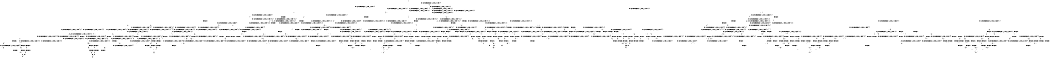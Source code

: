 digraph BCG {
size = "7, 10.5";
center = TRUE;
node [shape = circle];
0 [peripheries = 2];
0 -> 1 [label = "EX !0 !ATOMIC_EXCH_BRANCH (1, +1, TRUE, +0, 2, TRUE) !{}"];
0 -> 2 [label = "EX !2 !ATOMIC_EXCH_BRANCH (1, +0, TRUE, +0, 3, TRUE) !{}"];
0 -> 3 [label = "EX !1 !ATOMIC_EXCH_BRANCH (1, +0, TRUE, +0, 1, TRUE) !{}"];
1 -> 4 [label = "EX !2 !ATOMIC_EXCH_BRANCH (1, +0, TRUE, +0, 3, FALSE) !{0}"];
1 -> 5 [label = "EX !1 !ATOMIC_EXCH_BRANCH (1, +0, TRUE, +0, 1, FALSE) !{0}"];
1 -> 6 [label = "TERMINATE !0"];
2 -> 7 [label = "EX !0 !ATOMIC_EXCH_BRANCH (1, +1, TRUE, +0, 2, TRUE) !{0, 1, 2}"];
2 -> 8 [label = "EX !1 !ATOMIC_EXCH_BRANCH (1, +0, TRUE, +0, 1, TRUE) !{0, 1, 2}"];
2 -> 9 [label = "TERMINATE !2"];
2 -> 10 [label = "EX !0 !ATOMIC_EXCH_BRANCH (1, +1, TRUE, +0, 2, TRUE) !{0, 1, 2}"];
3 -> 11 [label = "EX !1 !ATOMIC_EXCH_BRANCH (1, +0, TRUE, +0, 1, TRUE) !{0, 1}"];
3 -> 12 [label = "EX !0 !ATOMIC_EXCH_BRANCH (1, +1, TRUE, +0, 2, TRUE) !{0, 1}"];
3 -> 13 [label = "EX !2 !ATOMIC_EXCH_BRANCH (1, +0, TRUE, +0, 3, TRUE) !{0, 1}"];
3 -> 14 [label = "EX !0 !ATOMIC_EXCH_BRANCH (1, +1, TRUE, +0, 2, TRUE) !{0, 1}"];
4 -> 7 [label = "EX !2 !ATOMIC_EXCH_BRANCH (1, +1, TRUE, +0, 3, TRUE) !{0, 1, 2}"];
4 -> 15 [label = "EX !1 !ATOMIC_EXCH_BRANCH (1, +0, TRUE, +0, 1, TRUE) !{0, 1, 2}"];
4 -> 16 [label = "TERMINATE !0"];
5 -> 17 [label = "EX !2 !ATOMIC_EXCH_BRANCH (1, +0, TRUE, +0, 3, TRUE) !{0, 1}"];
5 -> 18 [label = "TERMINATE !0"];
5 -> 19 [label = "TERMINATE !1"];
6 -> 20 [label = "EX !2 !ATOMIC_EXCH_BRANCH (1, +0, TRUE, +0, 3, FALSE) !{}"];
6 -> 21 [label = "EX !1 !ATOMIC_EXCH_BRANCH (1, +0, TRUE, +0, 1, FALSE) !{}"];
7 -> 22 [label = "EX !1 !ATOMIC_EXCH_BRANCH (1, +0, TRUE, +0, 1, FALSE) !{0, 1, 2}"];
7 -> 23 [label = "TERMINATE !0"];
7 -> 24 [label = "TERMINATE !2"];
8 -> 8 [label = "EX !1 !ATOMIC_EXCH_BRANCH (1, +0, TRUE, +0, 1, TRUE) !{0, 1, 2}"];
8 -> 25 [label = "EX !0 !ATOMIC_EXCH_BRANCH (1, +1, TRUE, +0, 2, TRUE) !{0, 1, 2}"];
8 -> 26 [label = "TERMINATE !2"];
8 -> 27 [label = "EX !0 !ATOMIC_EXCH_BRANCH (1, +1, TRUE, +0, 2, TRUE) !{0, 1, 2}"];
9 -> 28 [label = "EX !0 !ATOMIC_EXCH_BRANCH (1, +1, TRUE, +0, 2, TRUE) !{0, 1}"];
9 -> 29 [label = "EX !1 !ATOMIC_EXCH_BRANCH (1, +0, TRUE, +0, 1, TRUE) !{0, 1}"];
9 -> 30 [label = "EX !0 !ATOMIC_EXCH_BRANCH (1, +1, TRUE, +0, 2, TRUE) !{0, 1}"];
10 -> 31 [label = "EX !1 !ATOMIC_EXCH_BRANCH (1, +0, TRUE, +0, 1, FALSE) !{0, 1, 2}"];
10 -> 32 [label = "EX !1 !ATOMIC_EXCH_BRANCH (1, +0, TRUE, +0, 1, FALSE) !{0, 1, 2}"];
10 -> 33 [label = "TERMINATE !0"];
10 -> 34 [label = "TERMINATE !2"];
11 -> 11 [label = "EX !1 !ATOMIC_EXCH_BRANCH (1, +0, TRUE, +0, 1, TRUE) !{0, 1}"];
11 -> 12 [label = "EX !0 !ATOMIC_EXCH_BRANCH (1, +1, TRUE, +0, 2, TRUE) !{0, 1}"];
11 -> 13 [label = "EX !2 !ATOMIC_EXCH_BRANCH (1, +0, TRUE, +0, 3, TRUE) !{0, 1}"];
11 -> 14 [label = "EX !0 !ATOMIC_EXCH_BRANCH (1, +1, TRUE, +0, 2, TRUE) !{0, 1}"];
12 -> 35 [label = "EX !1 !ATOMIC_EXCH_BRANCH (1, +0, TRUE, +0, 1, FALSE) !{0, 1}"];
12 -> 36 [label = "EX !2 !ATOMIC_EXCH_BRANCH (1, +0, TRUE, +0, 3, FALSE) !{0, 1}"];
12 -> 37 [label = "TERMINATE !0"];
13 -> 8 [label = "EX !1 !ATOMIC_EXCH_BRANCH (1, +0, TRUE, +0, 1, TRUE) !{0, 1, 2}"];
13 -> 25 [label = "EX !0 !ATOMIC_EXCH_BRANCH (1, +1, TRUE, +0, 2, TRUE) !{0, 1, 2}"];
13 -> 26 [label = "TERMINATE !2"];
13 -> 27 [label = "EX !0 !ATOMIC_EXCH_BRANCH (1, +1, TRUE, +0, 2, TRUE) !{0, 1, 2}"];
14 -> 38 [label = "EX !1 !ATOMIC_EXCH_BRANCH (1, +0, TRUE, +0, 1, FALSE) !{0, 1}"];
14 -> 39 [label = "EX !1 !ATOMIC_EXCH_BRANCH (1, +0, TRUE, +0, 1, FALSE) !{0, 1}"];
14 -> 40 [label = "EX !2 !ATOMIC_EXCH_BRANCH (1, +0, TRUE, +0, 3, FALSE) !{0, 1}"];
14 -> 41 [label = "TERMINATE !0"];
15 -> 15 [label = "EX !1 !ATOMIC_EXCH_BRANCH (1, +0, TRUE, +0, 1, TRUE) !{0, 1, 2}"];
15 -> 25 [label = "EX !2 !ATOMIC_EXCH_BRANCH (1, +1, TRUE, +0, 3, TRUE) !{0, 1, 2}"];
15 -> 42 [label = "TERMINATE !0"];
16 -> 43 [label = "EX !2 !ATOMIC_EXCH_BRANCH (1, +1, TRUE, +0, 3, TRUE) !{1, 2}"];
16 -> 44 [label = "EX !1 !ATOMIC_EXCH_BRANCH (1, +0, TRUE, +0, 1, TRUE) !{1, 2}"];
16 -> 45 [label = "EX !1 !ATOMIC_EXCH_BRANCH (1, +0, TRUE, +0, 1, TRUE) !{1, 2}"];
17 -> 46 [label = "TERMINATE !0"];
17 -> 47 [label = "TERMINATE !2"];
17 -> 48 [label = "TERMINATE !1"];
18 -> 49 [label = "EX !2 !ATOMIC_EXCH_BRANCH (1, +0, TRUE, +0, 3, TRUE) !{1}"];
18 -> 50 [label = "TERMINATE !1"];
19 -> 51 [label = "EX !2 !ATOMIC_EXCH_BRANCH (1, +0, TRUE, +0, 3, TRUE) !{0}"];
19 -> 52 [label = "TERMINATE !0"];
20 -> 43 [label = "EX !2 !ATOMIC_EXCH_BRANCH (1, +1, TRUE, +0, 3, TRUE) !{1, 2}"];
20 -> 44 [label = "EX !1 !ATOMIC_EXCH_BRANCH (1, +0, TRUE, +0, 1, TRUE) !{1, 2}"];
20 -> 45 [label = "EX !1 !ATOMIC_EXCH_BRANCH (1, +0, TRUE, +0, 1, TRUE) !{1, 2}"];
21 -> 49 [label = "EX !2 !ATOMIC_EXCH_BRANCH (1, +0, TRUE, +0, 3, TRUE) !{1}"];
21 -> 50 [label = "TERMINATE !1"];
22 -> 46 [label = "TERMINATE !0"];
22 -> 47 [label = "TERMINATE !2"];
22 -> 48 [label = "TERMINATE !1"];
23 -> 53 [label = "EX !1 !ATOMIC_EXCH_BRANCH (1, +0, TRUE, +0, 1, FALSE) !{1, 2}"];
23 -> 54 [label = "TERMINATE !2"];
23 -> 55 [label = "EX !1 !ATOMIC_EXCH_BRANCH (1, +0, TRUE, +0, 1, FALSE) !{1, 2}"];
24 -> 56 [label = "EX !1 !ATOMIC_EXCH_BRANCH (1, +0, TRUE, +0, 1, FALSE) !{0, 1}"];
24 -> 57 [label = "TERMINATE !0"];
25 -> 22 [label = "EX !1 !ATOMIC_EXCH_BRANCH (1, +0, TRUE, +0, 1, FALSE) !{0, 1, 2}"];
25 -> 58 [label = "TERMINATE !0"];
25 -> 59 [label = "TERMINATE !2"];
26 -> 29 [label = "EX !1 !ATOMIC_EXCH_BRANCH (1, +0, TRUE, +0, 1, TRUE) !{0, 1}"];
26 -> 60 [label = "EX !0 !ATOMIC_EXCH_BRANCH (1, +1, TRUE, +0, 2, TRUE) !{0, 1}"];
26 -> 61 [label = "EX !0 !ATOMIC_EXCH_BRANCH (1, +1, TRUE, +0, 2, TRUE) !{0, 1}"];
27 -> 31 [label = "EX !1 !ATOMIC_EXCH_BRANCH (1, +0, TRUE, +0, 1, FALSE) !{0, 1, 2}"];
27 -> 32 [label = "EX !1 !ATOMIC_EXCH_BRANCH (1, +0, TRUE, +0, 1, FALSE) !{0, 1, 2}"];
27 -> 62 [label = "TERMINATE !0"];
27 -> 63 [label = "TERMINATE !2"];
28 -> 56 [label = "EX !1 !ATOMIC_EXCH_BRANCH (1, +0, TRUE, +0, 1, FALSE) !{0, 1}"];
28 -> 57 [label = "TERMINATE !0"];
29 -> 29 [label = "EX !1 !ATOMIC_EXCH_BRANCH (1, +0, TRUE, +0, 1, TRUE) !{0, 1}"];
29 -> 60 [label = "EX !0 !ATOMIC_EXCH_BRANCH (1, +1, TRUE, +0, 2, TRUE) !{0, 1}"];
29 -> 61 [label = "EX !0 !ATOMIC_EXCH_BRANCH (1, +1, TRUE, +0, 2, TRUE) !{0, 1}"];
30 -> 64 [label = "EX !1 !ATOMIC_EXCH_BRANCH (1, +0, TRUE, +0, 1, FALSE) !{0, 1}"];
30 -> 65 [label = "EX !1 !ATOMIC_EXCH_BRANCH (1, +0, TRUE, +0, 1, FALSE) !{0, 1}"];
30 -> 66 [label = "TERMINATE !0"];
31 -> 67 [label = "TERMINATE !0"];
31 -> 68 [label = "TERMINATE !2"];
31 -> 69 [label = "TERMINATE !1"];
32 -> 70 [label = "TERMINATE !0"];
32 -> 71 [label = "TERMINATE !2"];
32 -> 72 [label = "TERMINATE !1"];
33 -> 73 [label = "EX !1 !ATOMIC_EXCH_BRANCH (1, +0, TRUE, +0, 1, FALSE) !{1, 2}"];
33 -> 74 [label = "TERMINATE !2"];
34 -> 75 [label = "EX !1 !ATOMIC_EXCH_BRANCH (1, +0, TRUE, +0, 1, FALSE) !{0, 1}"];
34 -> 76 [label = "TERMINATE !0"];
35 -> 17 [label = "EX !2 !ATOMIC_EXCH_BRANCH (1, +0, TRUE, +0, 3, TRUE) !{0, 1}"];
35 -> 18 [label = "TERMINATE !0"];
35 -> 19 [label = "TERMINATE !1"];
36 -> 15 [label = "EX !1 !ATOMIC_EXCH_BRANCH (1, +0, TRUE, +0, 1, TRUE) !{0, 1, 2}"];
36 -> 25 [label = "EX !2 !ATOMIC_EXCH_BRANCH (1, +1, TRUE, +0, 3, TRUE) !{0, 1, 2}"];
36 -> 42 [label = "TERMINATE !0"];
37 -> 77 [label = "EX !1 !ATOMIC_EXCH_BRANCH (1, +0, TRUE, +0, 1, FALSE) !{1}"];
37 -> 78 [label = "EX !2 !ATOMIC_EXCH_BRANCH (1, +0, TRUE, +0, 3, FALSE) !{1}"];
37 -> 79 [label = "EX !1 !ATOMIC_EXCH_BRANCH (1, +0, TRUE, +0, 1, FALSE) !{1}"];
38 -> 80 [label = "EX !2 !ATOMIC_EXCH_BRANCH (1, +0, TRUE, +0, 3, TRUE) !{0, 1}"];
38 -> 81 [label = "TERMINATE !0"];
38 -> 82 [label = "TERMINATE !1"];
39 -> 83 [label = "EX !2 !ATOMIC_EXCH_BRANCH (1, +0, TRUE, +0, 3, TRUE) !{0, 1}"];
39 -> 84 [label = "TERMINATE !0"];
39 -> 85 [label = "TERMINATE !1"];
40 -> 86 [label = "EX !1 !ATOMIC_EXCH_BRANCH (1, +0, TRUE, +0, 1, TRUE) !{0, 1, 2}"];
40 -> 87 [label = "EX !2 !ATOMIC_EXCH_BRANCH (1, +1, TRUE, +0, 3, TRUE) !{0, 1, 2}"];
40 -> 88 [label = "TERMINATE !0"];
41 -> 89 [label = "EX !1 !ATOMIC_EXCH_BRANCH (1, +0, TRUE, +0, 1, FALSE) !{1}"];
41 -> 90 [label = "EX !2 !ATOMIC_EXCH_BRANCH (1, +0, TRUE, +0, 3, FALSE) !{1}"];
42 -> 44 [label = "EX !1 !ATOMIC_EXCH_BRANCH (1, +0, TRUE, +0, 1, TRUE) !{1, 2}"];
42 -> 91 [label = "EX !2 !ATOMIC_EXCH_BRANCH (1, +1, TRUE, +0, 3, TRUE) !{1, 2}"];
42 -> 45 [label = "EX !1 !ATOMIC_EXCH_BRANCH (1, +0, TRUE, +0, 1, TRUE) !{1, 2}"];
43 -> 53 [label = "EX !1 !ATOMIC_EXCH_BRANCH (1, +0, TRUE, +0, 1, FALSE) !{1, 2}"];
43 -> 54 [label = "TERMINATE !2"];
43 -> 55 [label = "EX !1 !ATOMIC_EXCH_BRANCH (1, +0, TRUE, +0, 1, FALSE) !{1, 2}"];
44 -> 44 [label = "EX !1 !ATOMIC_EXCH_BRANCH (1, +0, TRUE, +0, 1, TRUE) !{1, 2}"];
44 -> 91 [label = "EX !2 !ATOMIC_EXCH_BRANCH (1, +1, TRUE, +0, 3, TRUE) !{1, 2}"];
44 -> 45 [label = "EX !1 !ATOMIC_EXCH_BRANCH (1, +0, TRUE, +0, 1, TRUE) !{1, 2}"];
45 -> 92 [label = "EX !2 !ATOMIC_EXCH_BRANCH (1, +1, TRUE, +0, 3, TRUE) !{1, 2}"];
45 -> 45 [label = "EX !1 !ATOMIC_EXCH_BRANCH (1, +0, TRUE, +0, 1, TRUE) !{1, 2}"];
45 -> 93 [label = "EX !2 !ATOMIC_EXCH_BRANCH (1, +1, TRUE, +0, 3, TRUE) !{1, 2}"];
46 -> 94 [label = "TERMINATE !2"];
46 -> 95 [label = "TERMINATE !1"];
47 -> 96 [label = "TERMINATE !0"];
47 -> 97 [label = "TERMINATE !1"];
48 -> 98 [label = "TERMINATE !0"];
48 -> 99 [label = "TERMINATE !2"];
49 -> 94 [label = "TERMINATE !2"];
49 -> 95 [label = "TERMINATE !1"];
50 -> 100 [label = "EX !2 !ATOMIC_EXCH_BRANCH (1, +0, TRUE, +0, 3, TRUE) !{}"];
51 -> 98 [label = "TERMINATE !0"];
51 -> 99 [label = "TERMINATE !2"];
52 -> 100 [label = "EX !2 !ATOMIC_EXCH_BRANCH (1, +0, TRUE, +0, 3, TRUE) !{}"];
53 -> 94 [label = "TERMINATE !2"];
53 -> 95 [label = "TERMINATE !1"];
54 -> 101 [label = "EX !1 !ATOMIC_EXCH_BRANCH (1, +0, TRUE, +0, 1, FALSE) !{1}"];
54 -> 102 [label = "EX !1 !ATOMIC_EXCH_BRANCH (1, +0, TRUE, +0, 1, FALSE) !{1}"];
55 -> 103 [label = "TERMINATE !2"];
55 -> 104 [label = "TERMINATE !1"];
56 -> 96 [label = "TERMINATE !0"];
56 -> 97 [label = "TERMINATE !1"];
57 -> 101 [label = "EX !1 !ATOMIC_EXCH_BRANCH (1, +0, TRUE, +0, 1, FALSE) !{1}"];
57 -> 102 [label = "EX !1 !ATOMIC_EXCH_BRANCH (1, +0, TRUE, +0, 1, FALSE) !{1}"];
58 -> 53 [label = "EX !1 !ATOMIC_EXCH_BRANCH (1, +0, TRUE, +0, 1, FALSE) !{1, 2}"];
58 -> 105 [label = "TERMINATE !2"];
58 -> 55 [label = "EX !1 !ATOMIC_EXCH_BRANCH (1, +0, TRUE, +0, 1, FALSE) !{1, 2}"];
59 -> 56 [label = "EX !1 !ATOMIC_EXCH_BRANCH (1, +0, TRUE, +0, 1, FALSE) !{0, 1}"];
59 -> 106 [label = "TERMINATE !0"];
60 -> 56 [label = "EX !1 !ATOMIC_EXCH_BRANCH (1, +0, TRUE, +0, 1, FALSE) !{0, 1}"];
60 -> 106 [label = "TERMINATE !0"];
61 -> 64 [label = "EX !1 !ATOMIC_EXCH_BRANCH (1, +0, TRUE, +0, 1, FALSE) !{0, 1}"];
61 -> 65 [label = "EX !1 !ATOMIC_EXCH_BRANCH (1, +0, TRUE, +0, 1, FALSE) !{0, 1}"];
61 -> 107 [label = "TERMINATE !0"];
62 -> 73 [label = "EX !1 !ATOMIC_EXCH_BRANCH (1, +0, TRUE, +0, 1, FALSE) !{1, 2}"];
62 -> 108 [label = "TERMINATE !2"];
63 -> 75 [label = "EX !1 !ATOMIC_EXCH_BRANCH (1, +0, TRUE, +0, 1, FALSE) !{0, 1}"];
63 -> 109 [label = "TERMINATE !0"];
64 -> 110 [label = "TERMINATE !0"];
64 -> 111 [label = "TERMINATE !1"];
65 -> 112 [label = "TERMINATE !0"];
65 -> 113 [label = "TERMINATE !1"];
66 -> 114 [label = "EX !1 !ATOMIC_EXCH_BRANCH (1, +0, TRUE, +0, 1, FALSE) !{1}"];
67 -> 115 [label = "TERMINATE !2"];
67 -> 116 [label = "TERMINATE !1"];
68 -> 117 [label = "TERMINATE !0"];
68 -> 118 [label = "TERMINATE !1"];
69 -> 119 [label = "TERMINATE !0"];
69 -> 120 [label = "TERMINATE !2"];
70 -> 121 [label = "TERMINATE !2"];
70 -> 122 [label = "TERMINATE !1"];
71 -> 123 [label = "TERMINATE !0"];
71 -> 124 [label = "TERMINATE !1"];
72 -> 125 [label = "TERMINATE !0"];
72 -> 126 [label = "TERMINATE !2"];
73 -> 121 [label = "TERMINATE !2"];
73 -> 122 [label = "TERMINATE !1"];
74 -> 127 [label = "EX !1 !ATOMIC_EXCH_BRANCH (1, +0, TRUE, +0, 1, FALSE) !{1}"];
75 -> 123 [label = "TERMINATE !0"];
75 -> 124 [label = "TERMINATE !1"];
76 -> 127 [label = "EX !1 !ATOMIC_EXCH_BRANCH (1, +0, TRUE, +0, 1, FALSE) !{1}"];
77 -> 49 [label = "EX !2 !ATOMIC_EXCH_BRANCH (1, +0, TRUE, +0, 3, TRUE) !{1}"];
77 -> 50 [label = "TERMINATE !1"];
78 -> 44 [label = "EX !1 !ATOMIC_EXCH_BRANCH (1, +0, TRUE, +0, 1, TRUE) !{1, 2}"];
78 -> 91 [label = "EX !2 !ATOMIC_EXCH_BRANCH (1, +1, TRUE, +0, 3, TRUE) !{1, 2}"];
78 -> 45 [label = "EX !1 !ATOMIC_EXCH_BRANCH (1, +0, TRUE, +0, 1, TRUE) !{1, 2}"];
79 -> 128 [label = "EX !2 !ATOMIC_EXCH_BRANCH (1, +0, TRUE, +0, 3, TRUE) !{1}"];
79 -> 129 [label = "TERMINATE !1"];
80 -> 130 [label = "TERMINATE !0"];
80 -> 131 [label = "TERMINATE !2"];
80 -> 132 [label = "TERMINATE !1"];
81 -> 133 [label = "EX !2 !ATOMIC_EXCH_BRANCH (1, +0, TRUE, +0, 3, TRUE) !{1}"];
81 -> 134 [label = "TERMINATE !1"];
82 -> 135 [label = "EX !2 !ATOMIC_EXCH_BRANCH (1, +0, TRUE, +0, 3, TRUE) !{0}"];
82 -> 136 [label = "TERMINATE !0"];
83 -> 137 [label = "TERMINATE !0"];
83 -> 138 [label = "TERMINATE !2"];
83 -> 139 [label = "TERMINATE !1"];
84 -> 140 [label = "EX !2 !ATOMIC_EXCH_BRANCH (1, +0, TRUE, +0, 3, TRUE) !{1}"];
84 -> 141 [label = "TERMINATE !1"];
85 -> 142 [label = "EX !2 !ATOMIC_EXCH_BRANCH (1, +0, TRUE, +0, 3, TRUE) !{0}"];
85 -> 143 [label = "TERMINATE !0"];
86 -> 86 [label = "EX !1 !ATOMIC_EXCH_BRANCH (1, +0, TRUE, +0, 1, TRUE) !{0, 1, 2}"];
86 -> 87 [label = "EX !2 !ATOMIC_EXCH_BRANCH (1, +1, TRUE, +0, 3, TRUE) !{0, 1, 2}"];
86 -> 88 [label = "TERMINATE !0"];
87 -> 144 [label = "EX !1 !ATOMIC_EXCH_BRANCH (1, +0, TRUE, +0, 1, FALSE) !{0, 1, 2}"];
87 -> 145 [label = "TERMINATE !0"];
87 -> 146 [label = "TERMINATE !2"];
88 -> 147 [label = "EX !1 !ATOMIC_EXCH_BRANCH (1, +0, TRUE, +0, 1, TRUE) !{1, 2}"];
88 -> 148 [label = "EX !2 !ATOMIC_EXCH_BRANCH (1, +1, TRUE, +0, 3, TRUE) !{1, 2}"];
89 -> 140 [label = "EX !2 !ATOMIC_EXCH_BRANCH (1, +0, TRUE, +0, 3, TRUE) !{1}"];
89 -> 141 [label = "TERMINATE !1"];
90 -> 147 [label = "EX !1 !ATOMIC_EXCH_BRANCH (1, +0, TRUE, +0, 1, TRUE) !{1, 2}"];
90 -> 148 [label = "EX !2 !ATOMIC_EXCH_BRANCH (1, +1, TRUE, +0, 3, TRUE) !{1, 2}"];
91 -> 53 [label = "EX !1 !ATOMIC_EXCH_BRANCH (1, +0, TRUE, +0, 1, FALSE) !{1, 2}"];
91 -> 105 [label = "TERMINATE !2"];
91 -> 55 [label = "EX !1 !ATOMIC_EXCH_BRANCH (1, +0, TRUE, +0, 1, FALSE) !{1, 2}"];
92 -> 149 [label = "EX !1 !ATOMIC_EXCH_BRANCH (1, +0, TRUE, +0, 1, FALSE) !{1, 2}"];
92 -> 150 [label = "TERMINATE !2"];
92 -> 55 [label = "EX !1 !ATOMIC_EXCH_BRANCH (1, +0, TRUE, +0, 1, FALSE) !{1, 2}"];
93 -> 55 [label = "EX !1 !ATOMIC_EXCH_BRANCH (1, +0, TRUE, +0, 1, FALSE) !{1, 2}"];
93 -> 151 [label = "TERMINATE !2"];
94 -> 152 [label = "TERMINATE !1"];
95 -> 153 [label = "TERMINATE !2"];
96 -> 152 [label = "TERMINATE !1"];
97 -> 154 [label = "TERMINATE !0"];
98 -> 153 [label = "TERMINATE !2"];
99 -> 154 [label = "TERMINATE !0"];
100 -> 153 [label = "TERMINATE !2"];
101 -> 152 [label = "TERMINATE !1"];
102 -> 155 [label = "TERMINATE !1"];
103 -> 156 [label = "TERMINATE !1"];
104 -> 157 [label = "TERMINATE !2"];
105 -> 101 [label = "EX !1 !ATOMIC_EXCH_BRANCH (1, +0, TRUE, +0, 1, FALSE) !{1}"];
105 -> 102 [label = "EX !1 !ATOMIC_EXCH_BRANCH (1, +0, TRUE, +0, 1, FALSE) !{1}"];
106 -> 101 [label = "EX !1 !ATOMIC_EXCH_BRANCH (1, +0, TRUE, +0, 1, FALSE) !{1}"];
106 -> 102 [label = "EX !1 !ATOMIC_EXCH_BRANCH (1, +0, TRUE, +0, 1, FALSE) !{1}"];
107 -> 114 [label = "EX !1 !ATOMIC_EXCH_BRANCH (1, +0, TRUE, +0, 1, FALSE) !{1}"];
108 -> 127 [label = "EX !1 !ATOMIC_EXCH_BRANCH (1, +0, TRUE, +0, 1, FALSE) !{1}"];
109 -> 127 [label = "EX !1 !ATOMIC_EXCH_BRANCH (1, +0, TRUE, +0, 1, FALSE) !{1}"];
110 -> 158 [label = "TERMINATE !1"];
111 -> 159 [label = "TERMINATE !0"];
112 -> 160 [label = "TERMINATE !1"];
113 -> 161 [label = "TERMINATE !0"];
114 -> 160 [label = "TERMINATE !1"];
115 -> 162 [label = "TERMINATE !1"];
116 -> 163 [label = "TERMINATE !2"];
117 -> 162 [label = "TERMINATE !1"];
118 -> 164 [label = "TERMINATE !0"];
119 -> 163 [label = "TERMINATE !2"];
120 -> 164 [label = "TERMINATE !0"];
121 -> 165 [label = "TERMINATE !1"];
122 -> 166 [label = "TERMINATE !2"];
123 -> 165 [label = "TERMINATE !1"];
124 -> 167 [label = "TERMINATE !0"];
125 -> 166 [label = "TERMINATE !2"];
126 -> 167 [label = "TERMINATE !0"];
127 -> 165 [label = "TERMINATE !1"];
128 -> 168 [label = "TERMINATE !2"];
128 -> 169 [label = "TERMINATE !1"];
129 -> 170 [label = "EX !2 !ATOMIC_EXCH_BRANCH (1, +0, TRUE, +0, 3, TRUE) !{}"];
130 -> 171 [label = "TERMINATE !2"];
130 -> 172 [label = "TERMINATE !1"];
131 -> 110 [label = "TERMINATE !0"];
131 -> 111 [label = "TERMINATE !1"];
132 -> 173 [label = "TERMINATE !0"];
132 -> 174 [label = "TERMINATE !2"];
133 -> 171 [label = "TERMINATE !2"];
133 -> 172 [label = "TERMINATE !1"];
134 -> 175 [label = "EX !2 !ATOMIC_EXCH_BRANCH (1, +0, TRUE, +0, 3, TRUE) !{}"];
135 -> 173 [label = "TERMINATE !0"];
135 -> 174 [label = "TERMINATE !2"];
136 -> 175 [label = "EX !2 !ATOMIC_EXCH_BRANCH (1, +0, TRUE, +0, 3, TRUE) !{}"];
137 -> 176 [label = "TERMINATE !2"];
137 -> 177 [label = "TERMINATE !1"];
138 -> 112 [label = "TERMINATE !0"];
138 -> 113 [label = "TERMINATE !1"];
139 -> 178 [label = "TERMINATE !0"];
139 -> 179 [label = "TERMINATE !2"];
140 -> 176 [label = "TERMINATE !2"];
140 -> 177 [label = "TERMINATE !1"];
141 -> 180 [label = "EX !2 !ATOMIC_EXCH_BRANCH (1, +0, TRUE, +0, 3, TRUE) !{}"];
142 -> 178 [label = "TERMINATE !0"];
142 -> 179 [label = "TERMINATE !2"];
143 -> 180 [label = "EX !2 !ATOMIC_EXCH_BRANCH (1, +0, TRUE, +0, 3, TRUE) !{}"];
144 -> 137 [label = "TERMINATE !0"];
144 -> 138 [label = "TERMINATE !2"];
144 -> 139 [label = "TERMINATE !1"];
145 -> 181 [label = "EX !1 !ATOMIC_EXCH_BRANCH (1, +0, TRUE, +0, 1, FALSE) !{1, 2}"];
145 -> 182 [label = "TERMINATE !2"];
146 -> 64 [label = "EX !1 !ATOMIC_EXCH_BRANCH (1, +0, TRUE, +0, 1, FALSE) !{0, 1}"];
146 -> 65 [label = "EX !1 !ATOMIC_EXCH_BRANCH (1, +0, TRUE, +0, 1, FALSE) !{0, 1}"];
146 -> 107 [label = "TERMINATE !0"];
147 -> 147 [label = "EX !1 !ATOMIC_EXCH_BRANCH (1, +0, TRUE, +0, 1, TRUE) !{1, 2}"];
147 -> 148 [label = "EX !2 !ATOMIC_EXCH_BRANCH (1, +1, TRUE, +0, 3, TRUE) !{1, 2}"];
148 -> 181 [label = "EX !1 !ATOMIC_EXCH_BRANCH (1, +0, TRUE, +0, 1, FALSE) !{1, 2}"];
148 -> 182 [label = "TERMINATE !2"];
149 -> 183 [label = "TERMINATE !2"];
149 -> 184 [label = "TERMINATE !1"];
150 -> 185 [label = "EX !1 !ATOMIC_EXCH_BRANCH (1, +0, TRUE, +0, 1, FALSE) !{1}"];
151 -> 186 [label = "EX !1 !ATOMIC_EXCH_BRANCH (1, +0, TRUE, +0, 1, FALSE) !{1}"];
152 -> 187 [label = "exit"];
153 -> 187 [label = "exit"];
154 -> 187 [label = "exit"];
155 -> 188 [label = "exit"];
156 -> 189 [label = "exit"];
157 -> 189 [label = "exit"];
158 -> 190 [label = "exit"];
159 -> 190 [label = "exit"];
160 -> 191 [label = "exit"];
161 -> 191 [label = "exit"];
162 -> 192 [label = "exit"];
163 -> 192 [label = "exit"];
164 -> 192 [label = "exit"];
165 -> 193 [label = "exit"];
166 -> 193 [label = "exit"];
167 -> 193 [label = "exit"];
168 -> 155 [label = "TERMINATE !1"];
169 -> 194 [label = "TERMINATE !2"];
170 -> 194 [label = "TERMINATE !2"];
171 -> 158 [label = "TERMINATE !1"];
172 -> 195 [label = "TERMINATE !2"];
173 -> 195 [label = "TERMINATE !2"];
174 -> 159 [label = "TERMINATE !0"];
175 -> 195 [label = "TERMINATE !2"];
176 -> 160 [label = "TERMINATE !1"];
177 -> 196 [label = "TERMINATE !2"];
178 -> 196 [label = "TERMINATE !2"];
179 -> 161 [label = "TERMINATE !0"];
180 -> 196 [label = "TERMINATE !2"];
181 -> 176 [label = "TERMINATE !2"];
181 -> 177 [label = "TERMINATE !1"];
182 -> 114 [label = "EX !1 !ATOMIC_EXCH_BRANCH (1, +0, TRUE, +0, 1, FALSE) !{1}"];
183 -> 197 [label = "TERMINATE !1"];
184 -> 198 [label = "TERMINATE !2"];
185 -> 197 [label = "TERMINATE !1"];
186 -> 156 [label = "TERMINATE !1"];
194 -> 188 [label = "exit"];
195 -> 190 [label = "exit"];
196 -> 191 [label = "exit"];
197 -> 199 [label = "exit"];
198 -> 199 [label = "exit"];
}

